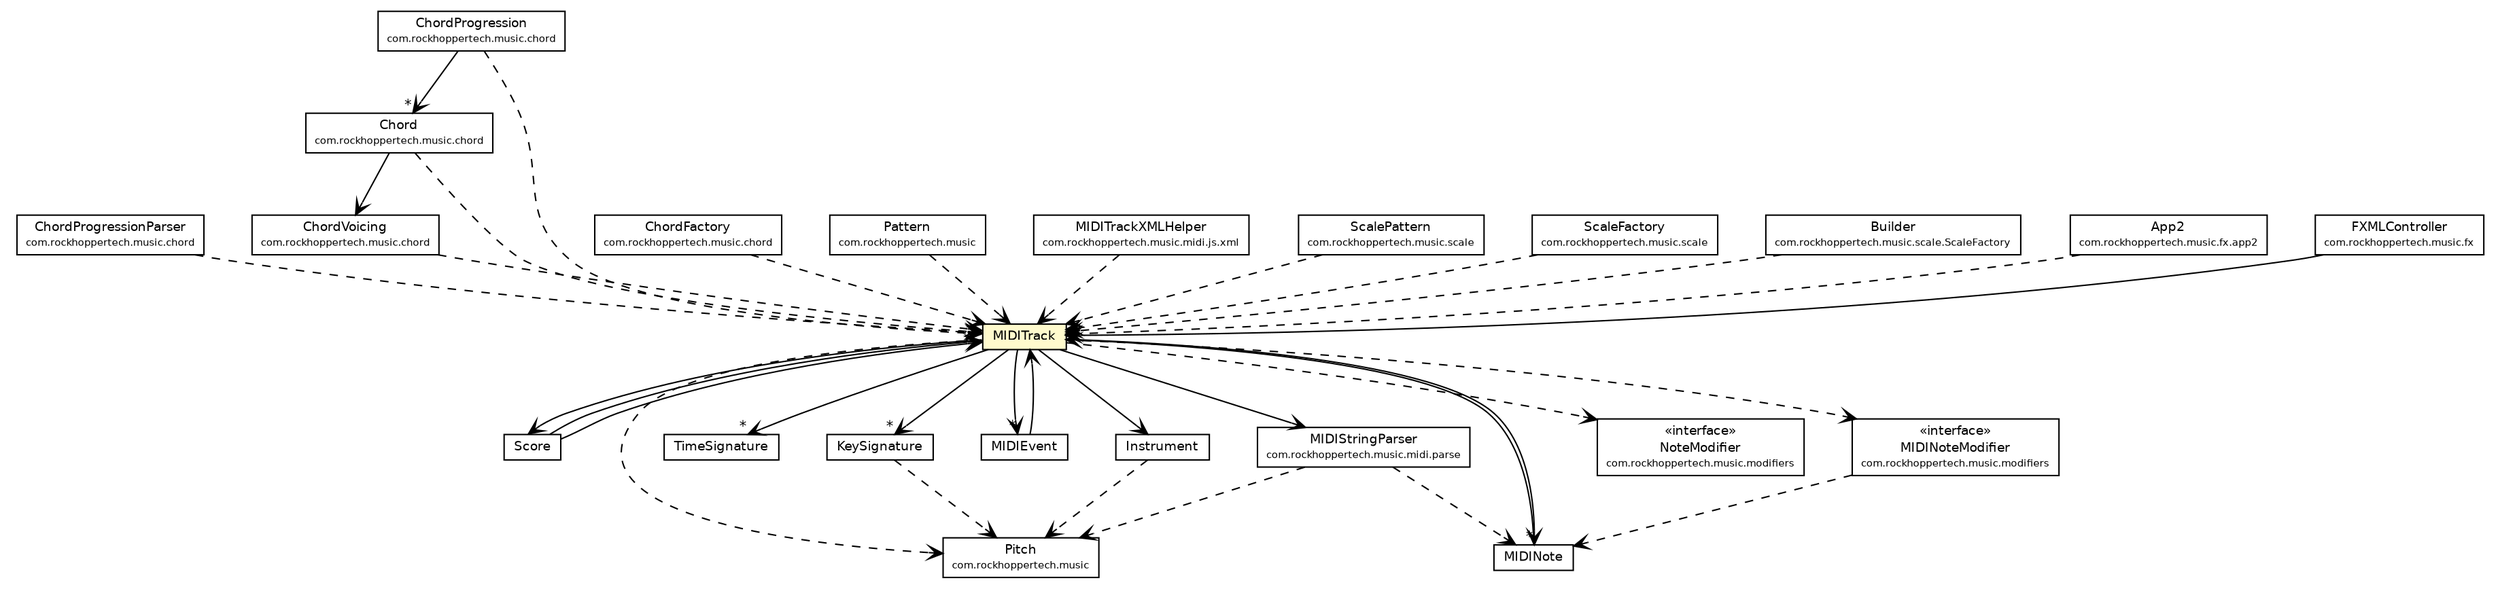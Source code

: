 #!/usr/local/bin/dot
#
# Class diagram 
# Generated by UMLGraph version R5_6-24-gf6e263 (http://www.umlgraph.org/)
#

digraph G {
	edge [fontname="Helvetica",fontsize=10,labelfontname="Helvetica",labelfontsize=10];
	node [fontname="Helvetica",fontsize=10,shape=plaintext];
	nodesep=0.25;
	ranksep=0.5;
	// com.rockhoppertech.music.chord.ChordVoicing
	c6547 [label=<<table title="com.rockhoppertech.music.chord.ChordVoicing" border="0" cellborder="1" cellspacing="0" cellpadding="2" port="p" href="../../chord/ChordVoicing.html">
		<tr><td><table border="0" cellspacing="0" cellpadding="1">
<tr><td align="center" balign="center"> ChordVoicing </td></tr>
<tr><td align="center" balign="center"><font point-size="7.0"> com.rockhoppertech.music.chord </font></td></tr>
		</table></td></tr>
		</table>>, URL="../../chord/ChordVoicing.html", fontname="Helvetica", fontcolor="black", fontsize=9.0];
	// com.rockhoppertech.music.chord.ChordProgressionParser
	c6548 [label=<<table title="com.rockhoppertech.music.chord.ChordProgressionParser" border="0" cellborder="1" cellspacing="0" cellpadding="2" port="p" href="../../chord/ChordProgressionParser.html">
		<tr><td><table border="0" cellspacing="0" cellpadding="1">
<tr><td align="center" balign="center"> ChordProgressionParser </td></tr>
<tr><td align="center" balign="center"><font point-size="7.0"> com.rockhoppertech.music.chord </font></td></tr>
		</table></td></tr>
		</table>>, URL="../../chord/ChordProgressionParser.html", fontname="Helvetica", fontcolor="black", fontsize=9.0];
	// com.rockhoppertech.music.chord.ChordProgression
	c6549 [label=<<table title="com.rockhoppertech.music.chord.ChordProgression" border="0" cellborder="1" cellspacing="0" cellpadding="2" port="p" href="../../chord/ChordProgression.html">
		<tr><td><table border="0" cellspacing="0" cellpadding="1">
<tr><td align="center" balign="center"> ChordProgression </td></tr>
<tr><td align="center" balign="center"><font point-size="7.0"> com.rockhoppertech.music.chord </font></td></tr>
		</table></td></tr>
		</table>>, URL="../../chord/ChordProgression.html", fontname="Helvetica", fontcolor="black", fontsize=9.0];
	// com.rockhoppertech.music.chord.ChordFactory
	c6550 [label=<<table title="com.rockhoppertech.music.chord.ChordFactory" border="0" cellborder="1" cellspacing="0" cellpadding="2" port="p" href="../../chord/ChordFactory.html">
		<tr><td><table border="0" cellspacing="0" cellpadding="1">
<tr><td align="center" balign="center"> ChordFactory </td></tr>
<tr><td align="center" balign="center"><font point-size="7.0"> com.rockhoppertech.music.chord </font></td></tr>
		</table></td></tr>
		</table>>, URL="../../chord/ChordFactory.html", fontname="Helvetica", fontcolor="black", fontsize=9.0];
	// com.rockhoppertech.music.chord.Chord
	c6552 [label=<<table title="com.rockhoppertech.music.chord.Chord" border="0" cellborder="1" cellspacing="0" cellpadding="2" port="p" href="../../chord/Chord.html">
		<tr><td><table border="0" cellspacing="0" cellpadding="1">
<tr><td align="center" balign="center"> Chord </td></tr>
<tr><td align="center" balign="center"><font point-size="7.0"> com.rockhoppertech.music.chord </font></td></tr>
		</table></td></tr>
		</table>>, URL="../../chord/Chord.html", fontname="Helvetica", fontcolor="black", fontsize=9.0];
	// com.rockhoppertech.music.Pitch
	c6556 [label=<<table title="com.rockhoppertech.music.Pitch" border="0" cellborder="1" cellspacing="0" cellpadding="2" port="p" href="../../Pitch.html">
		<tr><td><table border="0" cellspacing="0" cellpadding="1">
<tr><td align="center" balign="center"> Pitch </td></tr>
<tr><td align="center" balign="center"><font point-size="7.0"> com.rockhoppertech.music </font></td></tr>
		</table></td></tr>
		</table>>, URL="../../Pitch.html", fontname="Helvetica", fontcolor="black", fontsize=9.0];
	// com.rockhoppertech.music.Pattern
	c6560 [label=<<table title="com.rockhoppertech.music.Pattern" border="0" cellborder="1" cellspacing="0" cellpadding="2" port="p" href="../../Pattern.html">
		<tr><td><table border="0" cellspacing="0" cellpadding="1">
<tr><td align="center" balign="center"> Pattern </td></tr>
<tr><td align="center" balign="center"><font point-size="7.0"> com.rockhoppertech.music </font></td></tr>
		</table></td></tr>
		</table>>, URL="../../Pattern.html", fontname="Helvetica", fontcolor="black", fontsize=9.0];
	// com.rockhoppertech.music.midi.js.TimeSignature
	c6569 [label=<<table title="com.rockhoppertech.music.midi.js.TimeSignature" border="0" cellborder="1" cellspacing="0" cellpadding="2" port="p" href="./TimeSignature.html">
		<tr><td><table border="0" cellspacing="0" cellpadding="1">
<tr><td align="center" balign="center"> TimeSignature </td></tr>
		</table></td></tr>
		</table>>, URL="./TimeSignature.html", fontname="Helvetica", fontcolor="black", fontsize=9.0];
	// com.rockhoppertech.music.midi.js.Score
	c6571 [label=<<table title="com.rockhoppertech.music.midi.js.Score" border="0" cellborder="1" cellspacing="0" cellpadding="2" port="p" href="./Score.html">
		<tr><td><table border="0" cellspacing="0" cellpadding="1">
<tr><td align="center" balign="center"> Score </td></tr>
		</table></td></tr>
		</table>>, URL="./Score.html", fontname="Helvetica", fontcolor="black", fontsize=9.0];
	// com.rockhoppertech.music.midi.js.MIDITrack
	c6576 [label=<<table title="com.rockhoppertech.music.midi.js.MIDITrack" border="0" cellborder="1" cellspacing="0" cellpadding="2" port="p" bgcolor="lemonChiffon" href="./MIDITrack.html">
		<tr><td><table border="0" cellspacing="0" cellpadding="1">
<tr><td align="center" balign="center"> MIDITrack </td></tr>
		</table></td></tr>
		</table>>, URL="./MIDITrack.html", fontname="Helvetica", fontcolor="black", fontsize=9.0];
	// com.rockhoppertech.music.midi.js.MIDINote
	c6580 [label=<<table title="com.rockhoppertech.music.midi.js.MIDINote" border="0" cellborder="1" cellspacing="0" cellpadding="2" port="p" href="./MIDINote.html">
		<tr><td><table border="0" cellspacing="0" cellpadding="1">
<tr><td align="center" balign="center"> MIDINote </td></tr>
		</table></td></tr>
		</table>>, URL="./MIDINote.html", fontname="Helvetica", fontcolor="black", fontsize=9.0];
	// com.rockhoppertech.music.midi.js.MIDIEvent
	c6582 [label=<<table title="com.rockhoppertech.music.midi.js.MIDIEvent" border="0" cellborder="1" cellspacing="0" cellpadding="2" port="p" href="./MIDIEvent.html">
		<tr><td><table border="0" cellspacing="0" cellpadding="1">
<tr><td align="center" balign="center"> MIDIEvent </td></tr>
		</table></td></tr>
		</table>>, URL="./MIDIEvent.html", fontname="Helvetica", fontcolor="black", fontsize=9.0];
	// com.rockhoppertech.music.midi.js.KeySignature
	c6584 [label=<<table title="com.rockhoppertech.music.midi.js.KeySignature" border="0" cellborder="1" cellspacing="0" cellpadding="2" port="p" href="./KeySignature.html">
		<tr><td><table border="0" cellspacing="0" cellpadding="1">
<tr><td align="center" balign="center"> KeySignature </td></tr>
		</table></td></tr>
		</table>>, URL="./KeySignature.html", fontname="Helvetica", fontcolor="black", fontsize=9.0];
	// com.rockhoppertech.music.midi.js.Instrument
	c6585 [label=<<table title="com.rockhoppertech.music.midi.js.Instrument" border="0" cellborder="1" cellspacing="0" cellpadding="2" port="p" href="./Instrument.html">
		<tr><td><table border="0" cellspacing="0" cellpadding="1">
<tr><td align="center" balign="center"> Instrument </td></tr>
		</table></td></tr>
		</table>>, URL="./Instrument.html", fontname="Helvetica", fontcolor="black", fontsize=9.0];
	// com.rockhoppertech.music.midi.js.xml.MIDITrackXMLHelper
	c6588 [label=<<table title="com.rockhoppertech.music.midi.js.xml.MIDITrackXMLHelper" border="0" cellborder="1" cellspacing="0" cellpadding="2" port="p" href="./xml/MIDITrackXMLHelper.html">
		<tr><td><table border="0" cellspacing="0" cellpadding="1">
<tr><td align="center" balign="center"> MIDITrackXMLHelper </td></tr>
<tr><td align="center" balign="center"><font point-size="7.0"> com.rockhoppertech.music.midi.js.xml </font></td></tr>
		</table></td></tr>
		</table>>, URL="./xml/MIDITrackXMLHelper.html", fontname="Helvetica", fontcolor="black", fontsize=9.0];
	// com.rockhoppertech.music.midi.parse.MIDIStringParser
	c6590 [label=<<table title="com.rockhoppertech.music.midi.parse.MIDIStringParser" border="0" cellborder="1" cellspacing="0" cellpadding="2" port="p" href="../parse/MIDIStringParser.html">
		<tr><td><table border="0" cellspacing="0" cellpadding="1">
<tr><td align="center" balign="center"> MIDIStringParser </td></tr>
<tr><td align="center" balign="center"><font point-size="7.0"> com.rockhoppertech.music.midi.parse </font></td></tr>
		</table></td></tr>
		</table>>, URL="../parse/MIDIStringParser.html", fontname="Helvetica", fontcolor="black", fontsize=9.0];
	// com.rockhoppertech.music.modifiers.NoteModifier
	c6597 [label=<<table title="com.rockhoppertech.music.modifiers.NoteModifier" border="0" cellborder="1" cellspacing="0" cellpadding="2" port="p" href="../../modifiers/NoteModifier.html">
		<tr><td><table border="0" cellspacing="0" cellpadding="1">
<tr><td align="center" balign="center"> &#171;interface&#187; </td></tr>
<tr><td align="center" balign="center"> NoteModifier </td></tr>
<tr><td align="center" balign="center"><font point-size="7.0"> com.rockhoppertech.music.modifiers </font></td></tr>
		</table></td></tr>
		</table>>, URL="../../modifiers/NoteModifier.html", fontname="Helvetica", fontcolor="black", fontsize=9.0];
	// com.rockhoppertech.music.modifiers.MIDINoteModifier
	c6601 [label=<<table title="com.rockhoppertech.music.modifiers.MIDINoteModifier" border="0" cellborder="1" cellspacing="0" cellpadding="2" port="p" href="../../modifiers/MIDINoteModifier.html">
		<tr><td><table border="0" cellspacing="0" cellpadding="1">
<tr><td align="center" balign="center"> &#171;interface&#187; </td></tr>
<tr><td align="center" balign="center"> MIDINoteModifier </td></tr>
<tr><td align="center" balign="center"><font point-size="7.0"> com.rockhoppertech.music.modifiers </font></td></tr>
		</table></td></tr>
		</table>>, URL="../../modifiers/MIDINoteModifier.html", fontname="Helvetica", fontcolor="black", fontsize=9.0];
	// com.rockhoppertech.music.scale.ScalePattern
	c6609 [label=<<table title="com.rockhoppertech.music.scale.ScalePattern" border="0" cellborder="1" cellspacing="0" cellpadding="2" port="p" href="../../scale/ScalePattern.html">
		<tr><td><table border="0" cellspacing="0" cellpadding="1">
<tr><td align="center" balign="center"> ScalePattern </td></tr>
<tr><td align="center" balign="center"><font point-size="7.0"> com.rockhoppertech.music.scale </font></td></tr>
		</table></td></tr>
		</table>>, URL="../../scale/ScalePattern.html", fontname="Helvetica", fontcolor="black", fontsize=9.0];
	// com.rockhoppertech.music.scale.ScaleFactory
	c6610 [label=<<table title="com.rockhoppertech.music.scale.ScaleFactory" border="0" cellborder="1" cellspacing="0" cellpadding="2" port="p" href="../../scale/ScaleFactory.html">
		<tr><td><table border="0" cellspacing="0" cellpadding="1">
<tr><td align="center" balign="center"> ScaleFactory </td></tr>
<tr><td align="center" balign="center"><font point-size="7.0"> com.rockhoppertech.music.scale </font></td></tr>
		</table></td></tr>
		</table>>, URL="../../scale/ScaleFactory.html", fontname="Helvetica", fontcolor="black", fontsize=9.0];
	// com.rockhoppertech.music.scale.ScaleFactory.Builder
	c6611 [label=<<table title="com.rockhoppertech.music.scale.ScaleFactory.Builder" border="0" cellborder="1" cellspacing="0" cellpadding="2" port="p" href="../../scale/ScaleFactory.Builder.html">
		<tr><td><table border="0" cellspacing="0" cellpadding="1">
<tr><td align="center" balign="center"> Builder </td></tr>
<tr><td align="center" balign="center"><font point-size="7.0"> com.rockhoppertech.music.scale.ScaleFactory </font></td></tr>
		</table></td></tr>
		</table>>, URL="../../scale/ScaleFactory.Builder.html", fontname="Helvetica", fontcolor="black", fontsize=9.0];
	// com.rockhoppertech.music.fx.app2.App2
	c6615 [label=<<table title="com.rockhoppertech.music.fx.app2.App2" border="0" cellborder="1" cellspacing="0" cellpadding="2" port="p" href="../../fx/app2/App2.html">
		<tr><td><table border="0" cellspacing="0" cellpadding="1">
<tr><td align="center" balign="center"> App2 </td></tr>
<tr><td align="center" balign="center"><font point-size="7.0"> com.rockhoppertech.music.fx.app2 </font></td></tr>
		</table></td></tr>
		</table>>, URL="../../fx/app2/App2.html", fontname="Helvetica", fontcolor="black", fontsize=9.0];
	// com.rockhoppertech.music.fx.FXMLController
	c6618 [label=<<table title="com.rockhoppertech.music.fx.FXMLController" border="0" cellborder="1" cellspacing="0" cellpadding="2" port="p" href="../../fx/FXMLController.html">
		<tr><td><table border="0" cellspacing="0" cellpadding="1">
<tr><td align="center" balign="center"> FXMLController </td></tr>
<tr><td align="center" balign="center"><font point-size="7.0"> com.rockhoppertech.music.fx </font></td></tr>
		</table></td></tr>
		</table>>, URL="../../fx/FXMLController.html", fontname="Helvetica", fontcolor="black", fontsize=9.0];
	// com.rockhoppertech.music.chord.ChordProgression NAVASSOC com.rockhoppertech.music.chord.Chord
	c6549:p -> c6552:p [taillabel="", label="", headlabel="*", fontname="Helvetica", fontcolor="black", fontsize=10.0, color="black", arrowhead=open];
	// com.rockhoppertech.music.chord.Chord NAVASSOC com.rockhoppertech.music.chord.ChordVoicing
	c6552:p -> c6547:p [taillabel="", label="", headlabel="", fontname="Helvetica", fontcolor="black", fontsize=10.0, color="black", arrowhead=open];
	// com.rockhoppertech.music.midi.js.Score NAVASSOC com.rockhoppertech.music.midi.js.MIDITrack
	c6571:p -> c6576:p [taillabel="", label="", headlabel="*", fontname="Helvetica", fontcolor="black", fontsize=10.0, color="black", arrowhead=open];
	// com.rockhoppertech.music.midi.js.Score NAVASSOC com.rockhoppertech.music.midi.js.MIDITrack
	c6571:p -> c6576:p [taillabel="", label="", headlabel="", fontname="Helvetica", fontcolor="black", fontsize=10.0, color="black", arrowhead=open];
	// com.rockhoppertech.music.midi.js.MIDITrack NAVASSOC com.rockhoppertech.music.midi.js.MIDIEvent
	c6576:p -> c6582:p [taillabel="", label="", headlabel="*", fontname="Helvetica", fontcolor="black", fontsize=10.0, color="black", arrowhead=open];
	// com.rockhoppertech.music.midi.js.MIDITrack NAVASSOC com.rockhoppertech.music.midi.js.MIDINote
	c6576:p -> c6580:p [taillabel="", label="", headlabel="*", fontname="Helvetica", fontcolor="black", fontsize=10.0, color="black", arrowhead=open];
	// com.rockhoppertech.music.midi.js.MIDITrack NAVASSOC com.rockhoppertech.music.midi.js.Instrument
	c6576:p -> c6585:p [taillabel="", label="", headlabel="", fontname="Helvetica", fontcolor="black", fontsize=10.0, color="black", arrowhead=open];
	// com.rockhoppertech.music.midi.js.MIDITrack NAVASSOC com.rockhoppertech.music.midi.js.Score
	c6576:p -> c6571:p [taillabel="", label="", headlabel="", fontname="Helvetica", fontcolor="black", fontsize=10.0, color="black", arrowhead=open];
	// com.rockhoppertech.music.midi.js.MIDITrack NAVASSOC com.rockhoppertech.music.midi.js.TimeSignature
	c6576:p -> c6569:p [taillabel="", label="", headlabel="*", fontname="Helvetica", fontcolor="black", fontsize=10.0, color="black", arrowhead=open];
	// com.rockhoppertech.music.midi.js.MIDITrack NAVASSOC com.rockhoppertech.music.midi.js.KeySignature
	c6576:p -> c6584:p [taillabel="", label="", headlabel="*", fontname="Helvetica", fontcolor="black", fontsize=10.0, color="black", arrowhead=open];
	// com.rockhoppertech.music.midi.js.MIDITrack NAVASSOC com.rockhoppertech.music.midi.parse.MIDIStringParser
	c6576:p -> c6590:p [taillabel="", label="", headlabel="", fontname="Helvetica", fontcolor="black", fontsize=10.0, color="black", arrowhead=open];
	// com.rockhoppertech.music.midi.js.MIDINote NAVASSOC com.rockhoppertech.music.midi.js.MIDITrack
	c6580:p -> c6576:p [taillabel="", label="", headlabel="", fontname="Helvetica", fontcolor="black", fontsize=10.0, color="black", arrowhead=open];
	// com.rockhoppertech.music.midi.js.MIDIEvent NAVASSOC com.rockhoppertech.music.midi.js.MIDITrack
	c6582:p -> c6576:p [taillabel="", label="", headlabel="", fontname="Helvetica", fontcolor="black", fontsize=10.0, color="black", arrowhead=open];
	// com.rockhoppertech.music.fx.FXMLController NAVASSOC com.rockhoppertech.music.midi.js.MIDITrack
	c6618:p -> c6576:p [taillabel="", label="", headlabel="", fontname="Helvetica", fontcolor="black", fontsize=10.0, color="black", arrowhead=open];
	// com.rockhoppertech.music.chord.ChordVoicing DEPEND com.rockhoppertech.music.midi.js.MIDITrack
	c6547:p -> c6576:p [taillabel="", label="", headlabel="", fontname="Helvetica", fontcolor="black", fontsize=10.0, color="black", arrowhead=open, style=dashed];
	// com.rockhoppertech.music.chord.ChordProgressionParser DEPEND com.rockhoppertech.music.midi.js.MIDITrack
	c6548:p -> c6576:p [taillabel="", label="", headlabel="", fontname="Helvetica", fontcolor="black", fontsize=10.0, color="black", arrowhead=open, style=dashed];
	// com.rockhoppertech.music.chord.ChordProgression DEPEND com.rockhoppertech.music.midi.js.MIDITrack
	c6549:p -> c6576:p [taillabel="", label="", headlabel="", fontname="Helvetica", fontcolor="black", fontsize=10.0, color="black", arrowhead=open, style=dashed];
	// com.rockhoppertech.music.chord.ChordFactory DEPEND com.rockhoppertech.music.midi.js.MIDITrack
	c6550:p -> c6576:p [taillabel="", label="", headlabel="", fontname="Helvetica", fontcolor="black", fontsize=10.0, color="black", arrowhead=open, style=dashed];
	// com.rockhoppertech.music.chord.Chord DEPEND com.rockhoppertech.music.midi.js.MIDITrack
	c6552:p -> c6576:p [taillabel="", label="", headlabel="", fontname="Helvetica", fontcolor="black", fontsize=10.0, color="black", arrowhead=open, style=dashed];
	// com.rockhoppertech.music.Pattern DEPEND com.rockhoppertech.music.midi.js.MIDITrack
	c6560:p -> c6576:p [taillabel="", label="", headlabel="", fontname="Helvetica", fontcolor="black", fontsize=10.0, color="black", arrowhead=open, style=dashed];
	// com.rockhoppertech.music.midi.js.MIDITrack DEPEND com.rockhoppertech.music.modifiers.NoteModifier
	c6576:p -> c6597:p [taillabel="", label="", headlabel="", fontname="Helvetica", fontcolor="black", fontsize=10.0, color="black", arrowhead=open, style=dashed];
	// com.rockhoppertech.music.midi.js.MIDITrack DEPEND com.rockhoppertech.music.Pitch
	c6576:p -> c6556:p [taillabel="", label="", headlabel="", fontname="Helvetica", fontcolor="black", fontsize=10.0, color="black", arrowhead=open, style=dashed];
	// com.rockhoppertech.music.midi.js.MIDITrack DEPEND com.rockhoppertech.music.modifiers.MIDINoteModifier
	c6576:p -> c6601:p [taillabel="", label="", headlabel="", fontname="Helvetica", fontcolor="black", fontsize=10.0, color="black", arrowhead=open, style=dashed];
	// com.rockhoppertech.music.midi.js.KeySignature DEPEND com.rockhoppertech.music.Pitch
	c6584:p -> c6556:p [taillabel="", label="", headlabel="", fontname="Helvetica", fontcolor="black", fontsize=10.0, color="black", arrowhead=open, style=dashed];
	// com.rockhoppertech.music.midi.js.Instrument DEPEND com.rockhoppertech.music.Pitch
	c6585:p -> c6556:p [taillabel="", label="", headlabel="", fontname="Helvetica", fontcolor="black", fontsize=10.0, color="black", arrowhead=open, style=dashed];
	// com.rockhoppertech.music.midi.js.xml.MIDITrackXMLHelper DEPEND com.rockhoppertech.music.midi.js.MIDITrack
	c6588:p -> c6576:p [taillabel="", label="", headlabel="", fontname="Helvetica", fontcolor="black", fontsize=10.0, color="black", arrowhead=open, style=dashed];
	// com.rockhoppertech.music.midi.parse.MIDIStringParser DEPEND com.rockhoppertech.music.midi.js.MIDINote
	c6590:p -> c6580:p [taillabel="", label="", headlabel="", fontname="Helvetica", fontcolor="black", fontsize=10.0, color="black", arrowhead=open, style=dashed];
	// com.rockhoppertech.music.midi.parse.MIDIStringParser DEPEND com.rockhoppertech.music.Pitch
	c6590:p -> c6556:p [taillabel="", label="", headlabel="", fontname="Helvetica", fontcolor="black", fontsize=10.0, color="black", arrowhead=open, style=dashed];
	// com.rockhoppertech.music.modifiers.MIDINoteModifier DEPEND com.rockhoppertech.music.midi.js.MIDINote
	c6601:p -> c6580:p [taillabel="", label="", headlabel="", fontname="Helvetica", fontcolor="black", fontsize=10.0, color="black", arrowhead=open, style=dashed];
	// com.rockhoppertech.music.scale.ScalePattern DEPEND com.rockhoppertech.music.midi.js.MIDITrack
	c6609:p -> c6576:p [taillabel="", label="", headlabel="", fontname="Helvetica", fontcolor="black", fontsize=10.0, color="black", arrowhead=open, style=dashed];
	// com.rockhoppertech.music.scale.ScaleFactory DEPEND com.rockhoppertech.music.midi.js.MIDITrack
	c6610:p -> c6576:p [taillabel="", label="", headlabel="", fontname="Helvetica", fontcolor="black", fontsize=10.0, color="black", arrowhead=open, style=dashed];
	// com.rockhoppertech.music.scale.ScaleFactory.Builder DEPEND com.rockhoppertech.music.midi.js.MIDITrack
	c6611:p -> c6576:p [taillabel="", label="", headlabel="", fontname="Helvetica", fontcolor="black", fontsize=10.0, color="black", arrowhead=open, style=dashed];
	// com.rockhoppertech.music.fx.app2.App2 DEPEND com.rockhoppertech.music.midi.js.MIDITrack
	c6615:p -> c6576:p [taillabel="", label="", headlabel="", fontname="Helvetica", fontcolor="black", fontsize=10.0, color="black", arrowhead=open, style=dashed];
}


